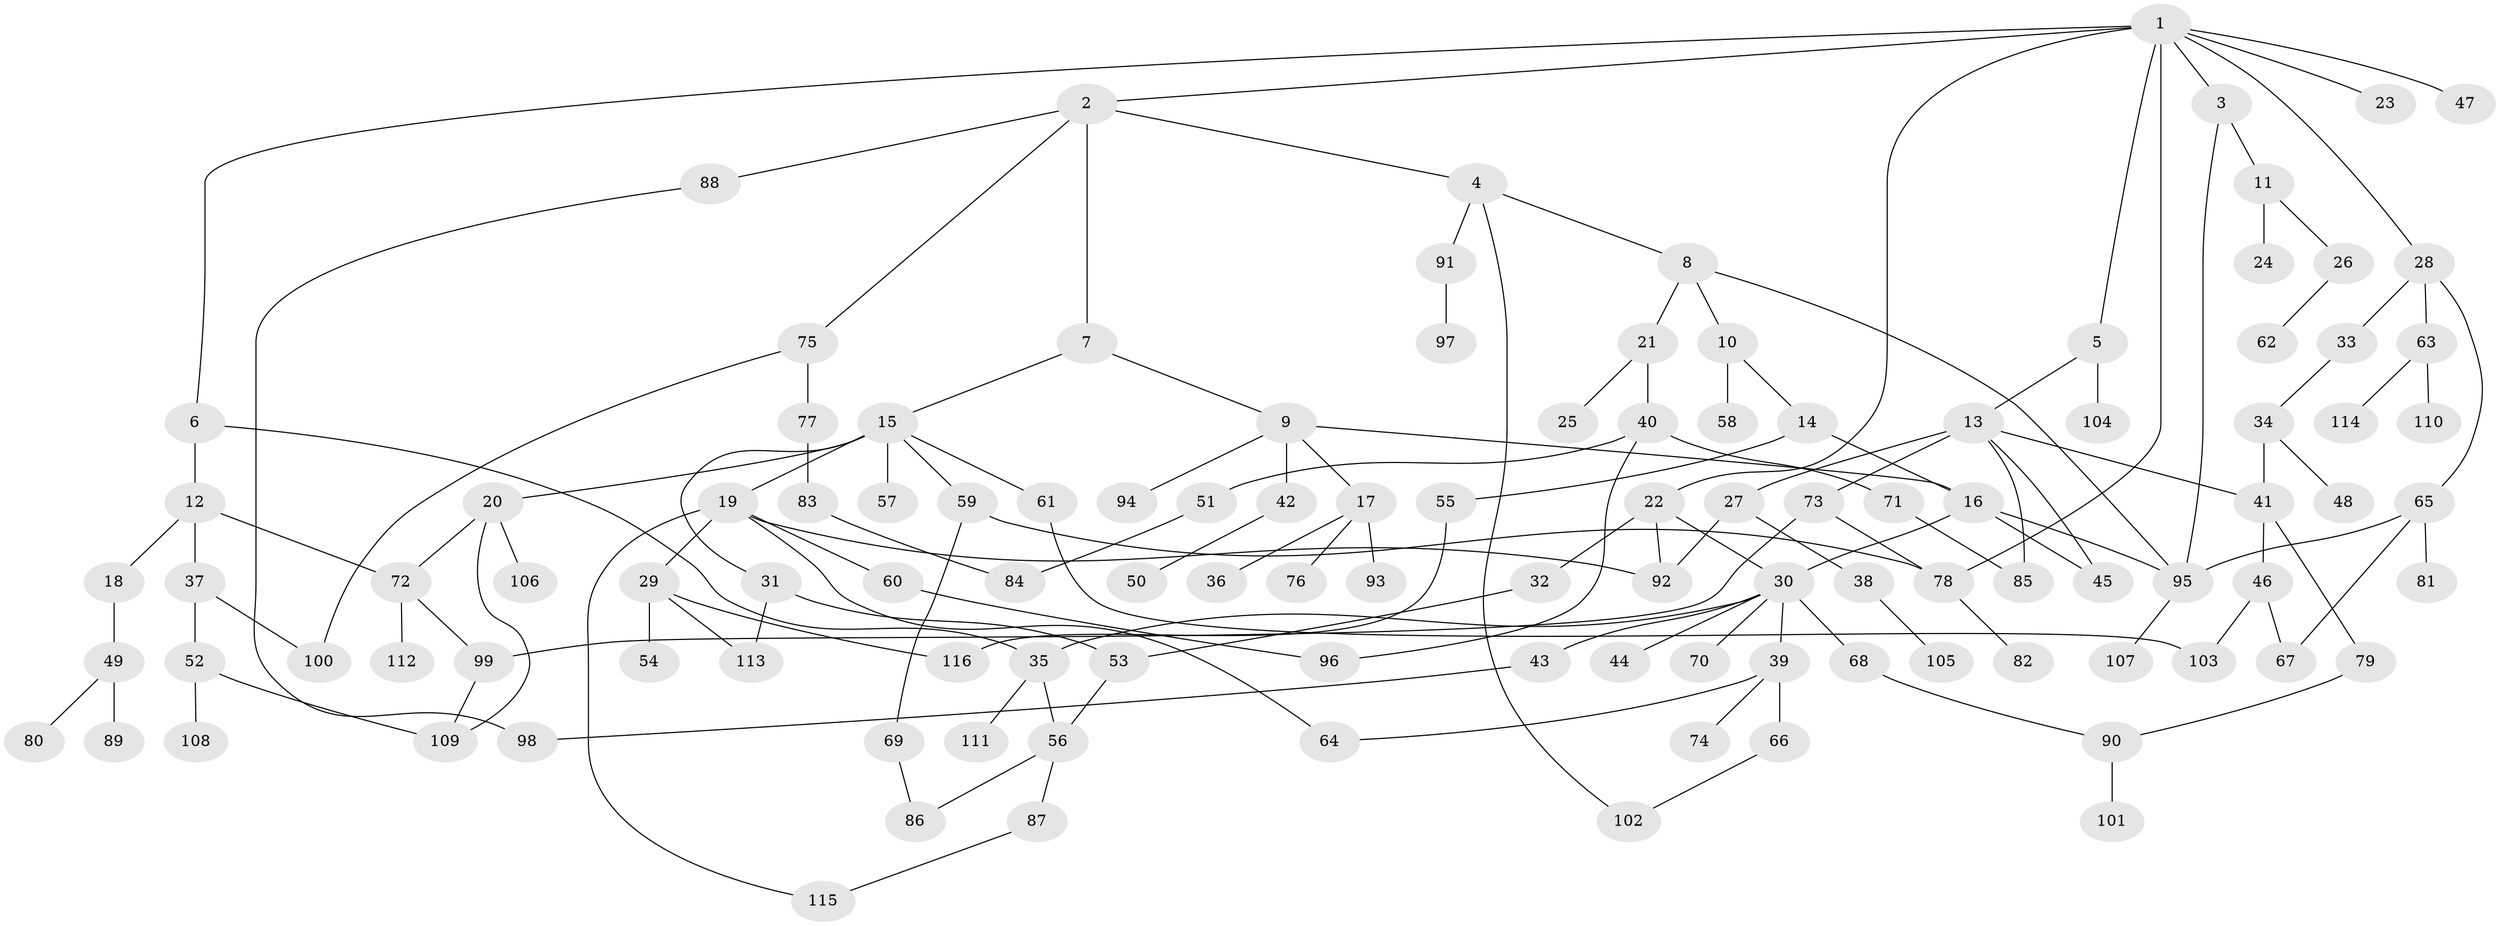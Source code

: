 // Generated by graph-tools (version 1.1) at 2025/13/03/09/25 04:13:21]
// undirected, 116 vertices, 147 edges
graph export_dot {
graph [start="1"]
  node [color=gray90,style=filled];
  1;
  2;
  3;
  4;
  5;
  6;
  7;
  8;
  9;
  10;
  11;
  12;
  13;
  14;
  15;
  16;
  17;
  18;
  19;
  20;
  21;
  22;
  23;
  24;
  25;
  26;
  27;
  28;
  29;
  30;
  31;
  32;
  33;
  34;
  35;
  36;
  37;
  38;
  39;
  40;
  41;
  42;
  43;
  44;
  45;
  46;
  47;
  48;
  49;
  50;
  51;
  52;
  53;
  54;
  55;
  56;
  57;
  58;
  59;
  60;
  61;
  62;
  63;
  64;
  65;
  66;
  67;
  68;
  69;
  70;
  71;
  72;
  73;
  74;
  75;
  76;
  77;
  78;
  79;
  80;
  81;
  82;
  83;
  84;
  85;
  86;
  87;
  88;
  89;
  90;
  91;
  92;
  93;
  94;
  95;
  96;
  97;
  98;
  99;
  100;
  101;
  102;
  103;
  104;
  105;
  106;
  107;
  108;
  109;
  110;
  111;
  112;
  113;
  114;
  115;
  116;
  1 -- 2;
  1 -- 3;
  1 -- 5;
  1 -- 6;
  1 -- 22;
  1 -- 23;
  1 -- 28;
  1 -- 47;
  1 -- 78;
  2 -- 4;
  2 -- 7;
  2 -- 75;
  2 -- 88;
  3 -- 11;
  3 -- 95;
  4 -- 8;
  4 -- 91;
  4 -- 102;
  5 -- 13;
  5 -- 104;
  6 -- 12;
  6 -- 35;
  7 -- 9;
  7 -- 15;
  8 -- 10;
  8 -- 21;
  8 -- 95;
  9 -- 16;
  9 -- 17;
  9 -- 42;
  9 -- 94;
  10 -- 14;
  10 -- 58;
  11 -- 24;
  11 -- 26;
  12 -- 18;
  12 -- 37;
  12 -- 72;
  13 -- 27;
  13 -- 73;
  13 -- 85;
  13 -- 41;
  13 -- 45;
  14 -- 55;
  14 -- 16;
  15 -- 19;
  15 -- 20;
  15 -- 31;
  15 -- 57;
  15 -- 59;
  15 -- 61;
  16 -- 30;
  16 -- 45;
  16 -- 95;
  17 -- 36;
  17 -- 76;
  17 -- 93;
  18 -- 49;
  19 -- 29;
  19 -- 60;
  19 -- 64;
  19 -- 115;
  19 -- 92;
  20 -- 72;
  20 -- 106;
  20 -- 109;
  21 -- 25;
  21 -- 40;
  22 -- 32;
  22 -- 30;
  22 -- 92;
  26 -- 62;
  27 -- 38;
  27 -- 92;
  28 -- 33;
  28 -- 63;
  28 -- 65;
  29 -- 54;
  29 -- 113;
  29 -- 116;
  30 -- 39;
  30 -- 43;
  30 -- 44;
  30 -- 68;
  30 -- 70;
  30 -- 35;
  31 -- 113;
  31 -- 53;
  32 -- 53;
  33 -- 34;
  34 -- 41;
  34 -- 48;
  35 -- 111;
  35 -- 56;
  37 -- 52;
  37 -- 100;
  38 -- 105;
  39 -- 66;
  39 -- 74;
  39 -- 64;
  40 -- 51;
  40 -- 71;
  40 -- 96;
  41 -- 46;
  41 -- 79;
  42 -- 50;
  43 -- 98;
  46 -- 67;
  46 -- 103;
  49 -- 80;
  49 -- 89;
  51 -- 84;
  52 -- 108;
  52 -- 109;
  53 -- 56;
  55 -- 116;
  56 -- 87;
  56 -- 86;
  59 -- 69;
  59 -- 78;
  60 -- 96;
  61 -- 103;
  63 -- 110;
  63 -- 114;
  65 -- 81;
  65 -- 67;
  65 -- 95;
  66 -- 102;
  68 -- 90;
  69 -- 86;
  71 -- 85;
  72 -- 112;
  72 -- 99;
  73 -- 78;
  73 -- 99;
  75 -- 77;
  75 -- 100;
  77 -- 83;
  78 -- 82;
  79 -- 90;
  83 -- 84;
  87 -- 115;
  88 -- 98;
  90 -- 101;
  91 -- 97;
  95 -- 107;
  99 -- 109;
}
